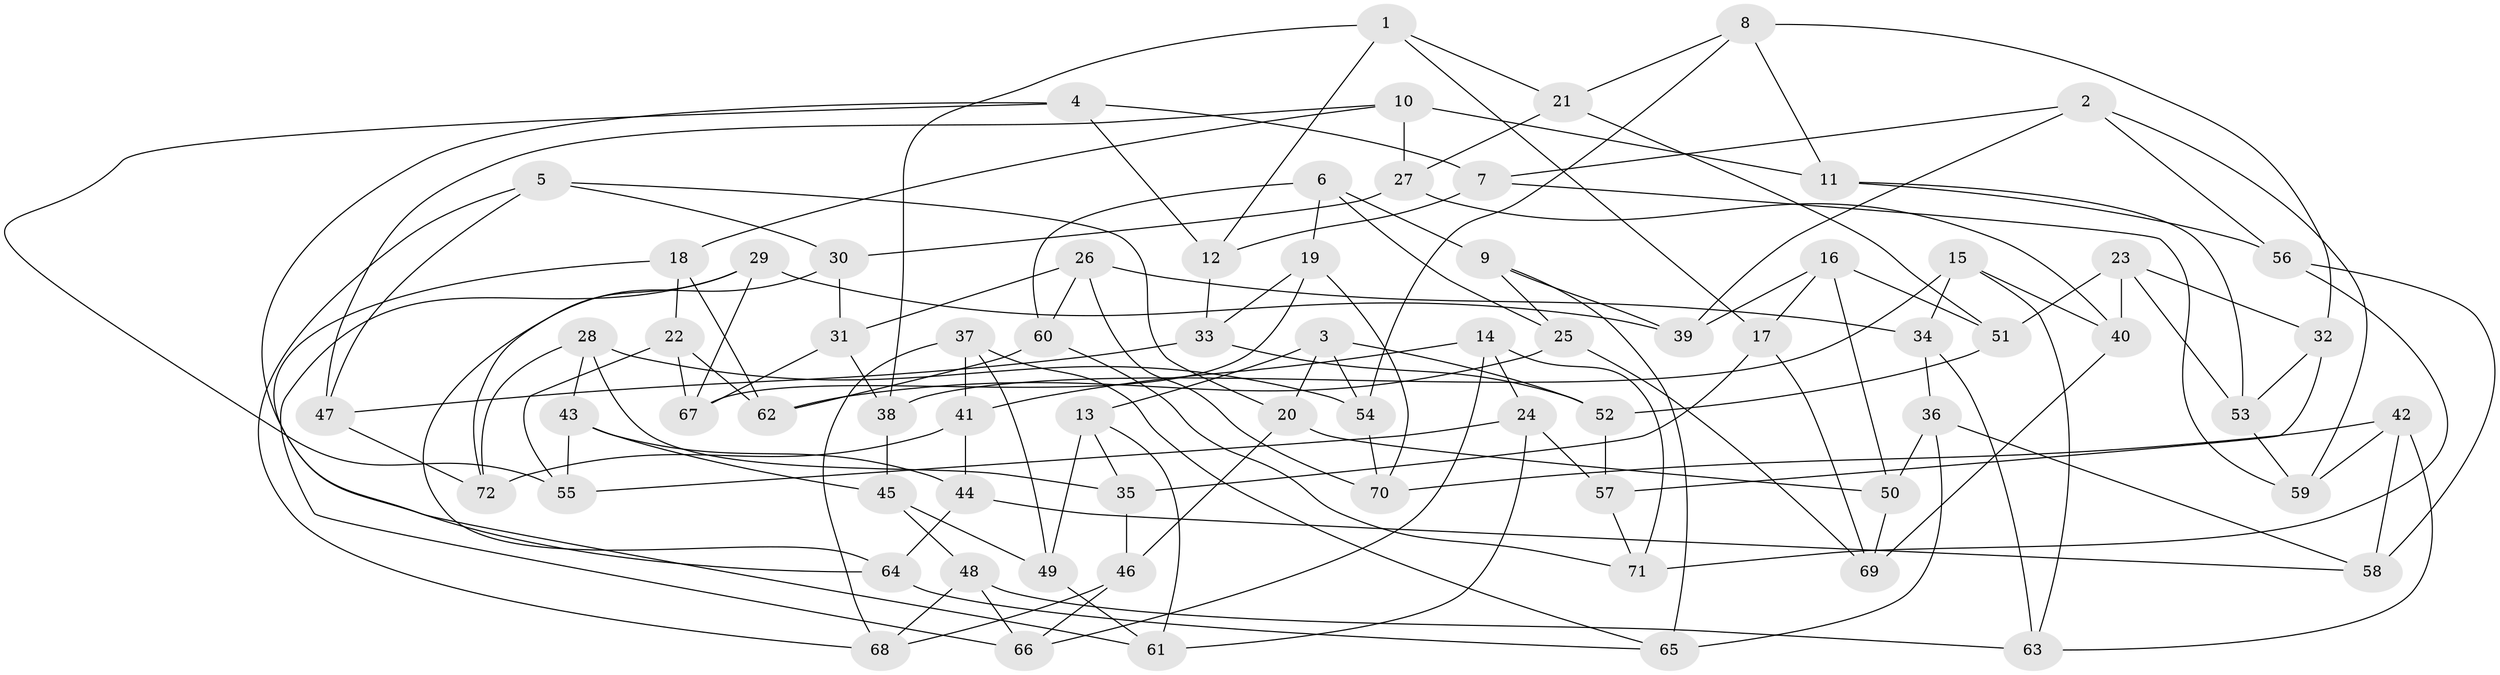 // Generated by graph-tools (version 1.1) at 2025/38/03/09/25 02:38:18]
// undirected, 72 vertices, 144 edges
graph export_dot {
graph [start="1"]
  node [color=gray90,style=filled];
  1;
  2;
  3;
  4;
  5;
  6;
  7;
  8;
  9;
  10;
  11;
  12;
  13;
  14;
  15;
  16;
  17;
  18;
  19;
  20;
  21;
  22;
  23;
  24;
  25;
  26;
  27;
  28;
  29;
  30;
  31;
  32;
  33;
  34;
  35;
  36;
  37;
  38;
  39;
  40;
  41;
  42;
  43;
  44;
  45;
  46;
  47;
  48;
  49;
  50;
  51;
  52;
  53;
  54;
  55;
  56;
  57;
  58;
  59;
  60;
  61;
  62;
  63;
  64;
  65;
  66;
  67;
  68;
  69;
  70;
  71;
  72;
  1 -- 17;
  1 -- 21;
  1 -- 38;
  1 -- 12;
  2 -- 7;
  2 -- 59;
  2 -- 39;
  2 -- 56;
  3 -- 13;
  3 -- 20;
  3 -- 54;
  3 -- 52;
  4 -- 61;
  4 -- 12;
  4 -- 55;
  4 -- 7;
  5 -- 30;
  5 -- 47;
  5 -- 68;
  5 -- 20;
  6 -- 60;
  6 -- 19;
  6 -- 9;
  6 -- 25;
  7 -- 12;
  7 -- 59;
  8 -- 32;
  8 -- 11;
  8 -- 54;
  8 -- 21;
  9 -- 25;
  9 -- 65;
  9 -- 39;
  10 -- 11;
  10 -- 27;
  10 -- 47;
  10 -- 18;
  11 -- 56;
  11 -- 53;
  12 -- 33;
  13 -- 35;
  13 -- 49;
  13 -- 61;
  14 -- 71;
  14 -- 66;
  14 -- 41;
  14 -- 24;
  15 -- 40;
  15 -- 63;
  15 -- 38;
  15 -- 34;
  16 -- 51;
  16 -- 17;
  16 -- 50;
  16 -- 39;
  17 -- 69;
  17 -- 35;
  18 -- 64;
  18 -- 62;
  18 -- 22;
  19 -- 67;
  19 -- 33;
  19 -- 70;
  20 -- 50;
  20 -- 46;
  21 -- 27;
  21 -- 51;
  22 -- 62;
  22 -- 67;
  22 -- 55;
  23 -- 40;
  23 -- 51;
  23 -- 53;
  23 -- 32;
  24 -- 61;
  24 -- 55;
  24 -- 57;
  25 -- 69;
  25 -- 62;
  26 -- 70;
  26 -- 60;
  26 -- 31;
  26 -- 34;
  27 -- 40;
  27 -- 30;
  28 -- 43;
  28 -- 72;
  28 -- 35;
  28 -- 54;
  29 -- 39;
  29 -- 72;
  29 -- 66;
  29 -- 67;
  30 -- 31;
  30 -- 64;
  31 -- 38;
  31 -- 67;
  32 -- 53;
  32 -- 57;
  33 -- 52;
  33 -- 47;
  34 -- 63;
  34 -- 36;
  35 -- 46;
  36 -- 50;
  36 -- 58;
  36 -- 65;
  37 -- 49;
  37 -- 68;
  37 -- 41;
  37 -- 65;
  38 -- 45;
  40 -- 69;
  41 -- 72;
  41 -- 44;
  42 -- 59;
  42 -- 70;
  42 -- 58;
  42 -- 63;
  43 -- 45;
  43 -- 44;
  43 -- 55;
  44 -- 58;
  44 -- 64;
  45 -- 48;
  45 -- 49;
  46 -- 68;
  46 -- 66;
  47 -- 72;
  48 -- 66;
  48 -- 68;
  48 -- 63;
  49 -- 61;
  50 -- 69;
  51 -- 52;
  52 -- 57;
  53 -- 59;
  54 -- 70;
  56 -- 58;
  56 -- 71;
  57 -- 71;
  60 -- 71;
  60 -- 62;
  64 -- 65;
}
